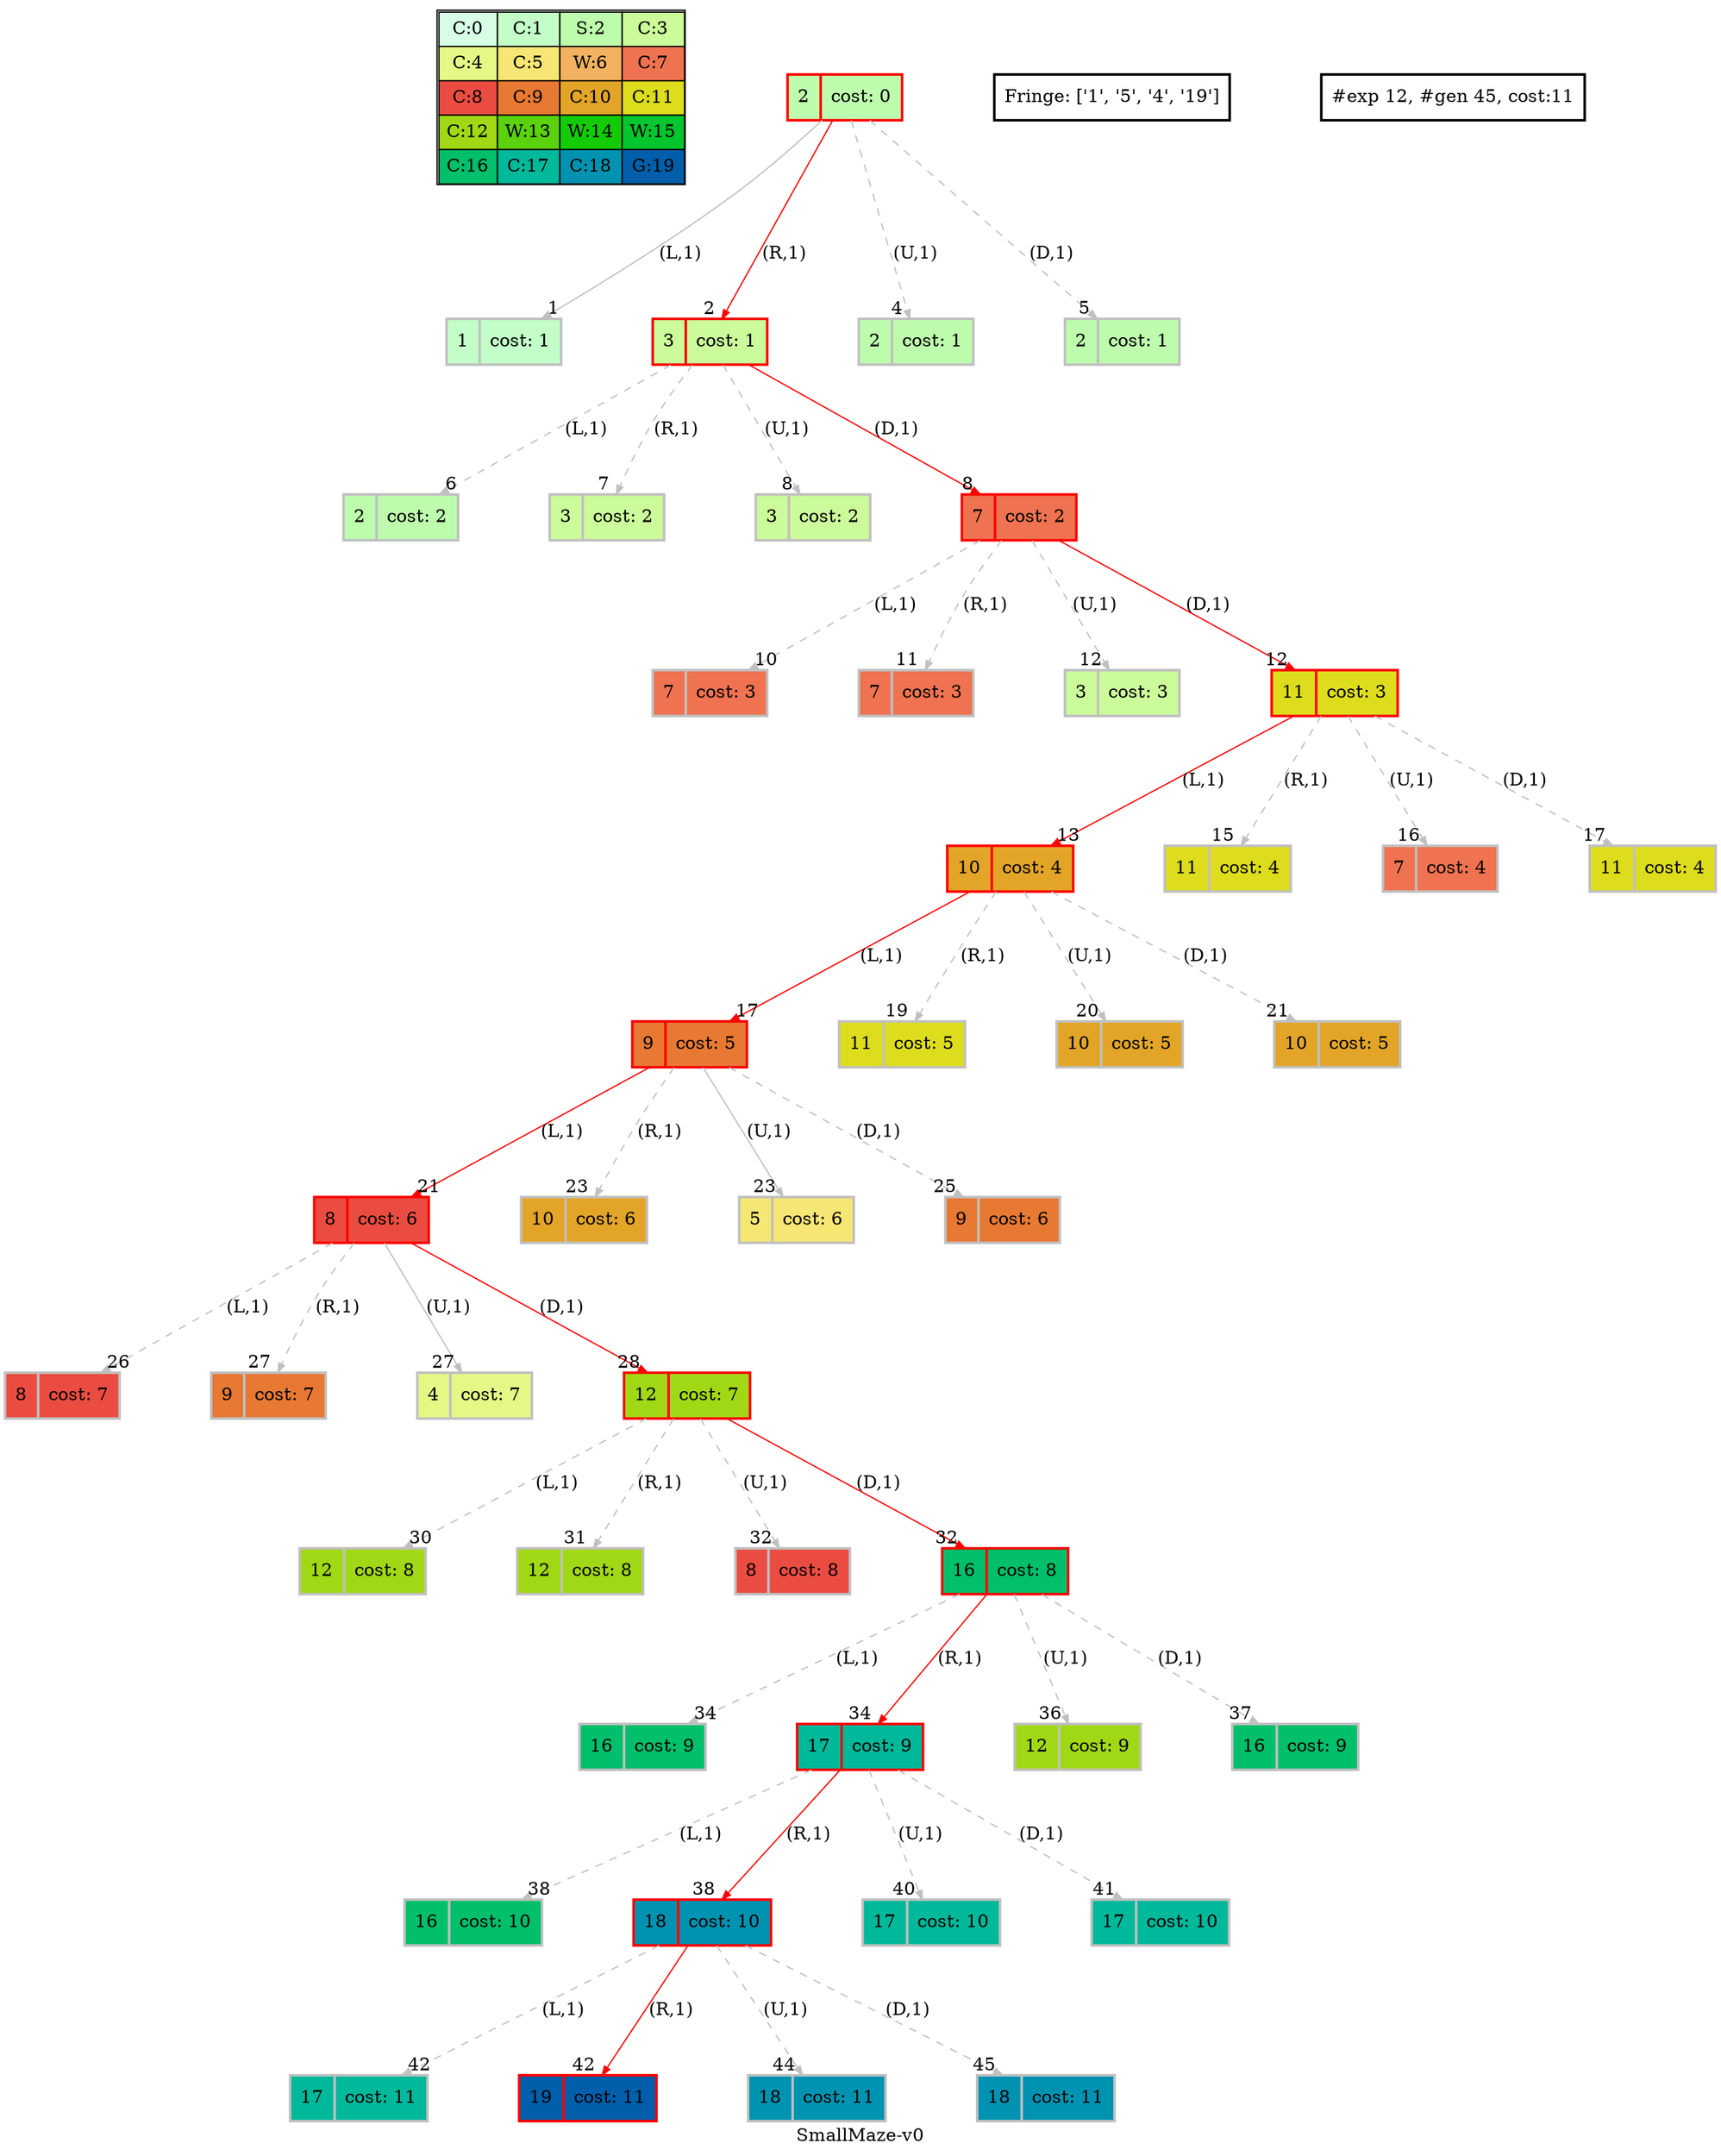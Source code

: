 digraph SmallMaze { label="SmallMaze-v0" nodesep=1 ranksep="1.2" node [shape=record penwidth=2] edge [arrowsize=0.7] 
subgraph MAP {label=Map;map [shape=plaintext label=<<table border="1" cellpadding="5" cellspacing="0" cellborder="1"><tr><td bgcolor="0.39803922 0.15947579 0.99679532 1.        ">C:0</td><td bgcolor="0.35098039 0.23194764 0.99315867 1.        ">C:1</td><td bgcolor="0.29607843 0.31486959 0.98720184 1.        ">S:2</td><td bgcolor="0.24901961 0.38410575 0.98063477 1.        ">C:3</td></tr><tr><td bgcolor="0.19411765 0.46220388 0.97128103 1.        ">C:4</td><td bgcolor="0.14705882 0.52643216 0.96182564 1.        ">C:5</td><td bgcolor="0.09215686 0.59770746 0.94913494 1.        ">W:6</td><td bgcolor="0.0372549  0.66454018 0.93467977 1.        ">C:7</td></tr><tr><td bgcolor="0.00980392 0.71791192 0.92090552 1.        ">C:8</td><td bgcolor="0.06470588 0.77520398 0.9032472  1.        ">C:9</td><td bgcolor="0.11176471 0.81974048 0.88677369 1.        ">C:10</td><td bgcolor="0.16666667 0.8660254  0.8660254  1.        ">C:11</td></tr><tr><td bgcolor="0.21372549 0.9005867  0.84695821 1.        ">C:12</td><td bgcolor="0.26862745 0.93467977 0.82325295 1.        ">W:13</td><td bgcolor="0.32352941 0.96182564 0.79801723 1.        ">W:14</td><td bgcolor="0.37058824 0.97940977 0.77520398 1.        ">W:15</td></tr><tr><td bgcolor="0.4254902  0.99315867 0.74725253 1.        ">C:16</td><td bgcolor="0.47254902 0.99907048 0.72218645 1.        ">C:17</td><td bgcolor="0.52745098 0.99907048 0.69169844 1.        ">C:18</td><td bgcolor="0.5745098  0.99315867 0.66454018 1.        ">G:19</td></tr></table>>]} 
"0_2" [label="<f0>2 |<f1> cost: 0" style=filled color=grey fillcolor="0.29607843 0.31486959 0.98720184 1.        "];  
"0_2" [label="<f0>2 |<f1> cost: 0" style=filled color=black color=red fillcolor="0.29607843 0.31486959 0.98720184 1.        "];  "0_2.1-0" [label="<f0>1 |<f1> cost: 1" style=filled color=grey fillcolor="0.35098039 0.23194764 0.99315867 1.        "];   "0_2" -> "0_2.1-0" [label="(L,1)" headlabel=" 1 " style="" color=grey ];  "0_fr" [label="Fringe: []" shape=box];
"0_2.3-1" [label="<f0>3 |<f1> cost: 1" style=filled color=grey color=red fillcolor="0.24901961 0.38410575 0.98063477 1.        "];   "0_2" -> "0_2.3-1" [label="(R,1)" headlabel=" 2 " style="" color=grey color=red ];  "0_fr" [label="Fringe: ['1']" shape=box];
"0_2.2-2" [label="<f0>2 |<f1> cost: 1" style=filled color=grey fillcolor="0.29607843 0.31486959 0.98720184 1.        "];   "0_2" -> "0_2.2-2" [label="(U,1)" headlabel=" 4 " style="dashed" color=grey ];  "0_fr" [label="Fringe: ['1', '3']" shape=box];
"0_2.2-3" [label="<f0>2 |<f1> cost: 1" style=filled color=grey fillcolor="0.29607843 0.31486959 0.98720184 1.        "];   "0_2" -> "0_2.2-3" [label="(D,1)" headlabel=" 5 " style="dashed" color=grey ];  "0_fr" [label="Fringe: ['1', '3']" shape=box];
"0_2.3.2-0" [label="<f0>2 |<f1> cost: 2" style=filled color=grey fillcolor="0.29607843 0.31486959 0.98720184 1.        "];   "0_2.3-1" -> "0_2.3.2-0" [label="(L,1)" headlabel=" 6 " style="dashed" color=grey ];  "0_fr" [label="Fringe: ['1']" shape=box];
"0_2.3.3-1" [label="<f0>3 |<f1> cost: 2" style=filled color=grey fillcolor="0.24901961 0.38410575 0.98063477 1.        "];   "0_2.3-1" -> "0_2.3.3-1" [label="(R,1)" headlabel=" 7 " style="dashed" color=grey ];  "0_fr" [label="Fringe: ['1']" shape=box];
"0_2.3.3-2" [label="<f0>3 |<f1> cost: 2" style=filled color=grey fillcolor="0.24901961 0.38410575 0.98063477 1.        "];   "0_2.3-1" -> "0_2.3.3-2" [label="(U,1)" headlabel=" 8 " style="dashed" color=grey ];  "0_fr" [label="Fringe: ['1']" shape=box];
"0_2.3-1" [label="<f0>3 |<f1> cost: 1" style=filled color=black color=red fillcolor="0.24901961 0.38410575 0.98063477 1.        "];  "0_2.3.7-3" [label="<f0>7 |<f1> cost: 2" style=filled color=grey color=red fillcolor="0.0372549  0.66454018 0.93467977 1.        "];   "0_2.3-1" -> "0_2.3.7-3" [label="(D,1)" headlabel=" 8 " style="" color=grey color=red ];  "0_fr" [label="Fringe: ['1']" shape=box];
"0_2.3.7.7-0" [label="<f0>7 |<f1> cost: 3" style=filled color=grey fillcolor="0.0372549  0.66454018 0.93467977 1.        "];   "0_2.3.7-3" -> "0_2.3.7.7-0" [label="(L,1)" headlabel=" 10 " style="dashed" color=grey ];  "0_fr" [label="Fringe: ['1']" shape=box];
"0_2.3.7.7-1" [label="<f0>7 |<f1> cost: 3" style=filled color=grey fillcolor="0.0372549  0.66454018 0.93467977 1.        "];   "0_2.3.7-3" -> "0_2.3.7.7-1" [label="(R,1)" headlabel=" 11 " style="dashed" color=grey ];  "0_fr" [label="Fringe: ['1']" shape=box];
"0_2.3.7.3-2" [label="<f0>3 |<f1> cost: 3" style=filled color=grey fillcolor="0.24901961 0.38410575 0.98063477 1.        "];   "0_2.3.7-3" -> "0_2.3.7.3-2" [label="(U,1)" headlabel=" 12 " style="dashed" color=grey ];  "0_fr" [label="Fringe: ['1']" shape=box];
"0_2.3.7-3" [label="<f0>7 |<f1> cost: 2" style=filled color=black color=red fillcolor="0.0372549  0.66454018 0.93467977 1.        "];  "0_2.3.7.11-3" [label="<f0>11 |<f1> cost: 3" style=filled color=grey color=red fillcolor="0.16666667 0.8660254  0.8660254  1.        "];   "0_2.3.7-3" -> "0_2.3.7.11-3" [label="(D,1)" headlabel=" 12 " style="" color=grey color=red ];  "0_fr" [label="Fringe: ['1']" shape=box];
"0_2.3.7.11-3" [label="<f0>11 |<f1> cost: 3" style=filled color=black color=red fillcolor="0.16666667 0.8660254  0.8660254  1.        "];  "0_2.3.7.11.10-0" [label="<f0>10 |<f1> cost: 4" style=filled color=grey color=red fillcolor="0.11176471 0.81974048 0.88677369 1.        "];   "0_2.3.7.11-3" -> "0_2.3.7.11.10-0" [label="(L,1)" headlabel=" 13 " style="" color=grey color=red ];  "0_fr" [label="Fringe: ['1']" shape=box];
"0_2.3.7.11.11-1" [label="<f0>11 |<f1> cost: 4" style=filled color=grey fillcolor="0.16666667 0.8660254  0.8660254  1.        "];   "0_2.3.7.11-3" -> "0_2.3.7.11.11-1" [label="(R,1)" headlabel=" 15 " style="dashed" color=grey ];  "0_fr" [label="Fringe: ['1', '10']" shape=box];
"0_2.3.7.11.7-2" [label="<f0>7 |<f1> cost: 4" style=filled color=grey fillcolor="0.0372549  0.66454018 0.93467977 1.        "];   "0_2.3.7.11-3" -> "0_2.3.7.11.7-2" [label="(U,1)" headlabel=" 16 " style="dashed" color=grey ];  "0_fr" [label="Fringe: ['1', '10']" shape=box];
"0_2.3.7.11.11-3" [label="<f0>11 |<f1> cost: 4" style=filled color=grey fillcolor="0.16666667 0.8660254  0.8660254  1.        "];   "0_2.3.7.11-3" -> "0_2.3.7.11.11-3" [label="(D,1)" headlabel=" 17 " style="dashed" color=grey ];  "0_fr" [label="Fringe: ['1', '10']" shape=box];
"0_2.3.7.11.10-0" [label="<f0>10 |<f1> cost: 4" style=filled color=black color=red fillcolor="0.11176471 0.81974048 0.88677369 1.        "];  "0_2.3.7.11.10.9-0" [label="<f0>9 |<f1> cost: 5" style=filled color=grey color=red fillcolor="0.06470588 0.77520398 0.9032472  1.        "];   "0_2.3.7.11.10-0" -> "0_2.3.7.11.10.9-0" [label="(L,1)" headlabel=" 17 " style="" color=grey color=red ];  "0_fr" [label="Fringe: ['1']" shape=box];
"0_2.3.7.11.10.11-1" [label="<f0>11 |<f1> cost: 5" style=filled color=grey fillcolor="0.16666667 0.8660254  0.8660254  1.        "];   "0_2.3.7.11.10-0" -> "0_2.3.7.11.10.11-1" [label="(R,1)" headlabel=" 19 " style="dashed" color=grey ];  "0_fr" [label="Fringe: ['1', '9']" shape=box];
"0_2.3.7.11.10.10-2" [label="<f0>10 |<f1> cost: 5" style=filled color=grey fillcolor="0.11176471 0.81974048 0.88677369 1.        "];   "0_2.3.7.11.10-0" -> "0_2.3.7.11.10.10-2" [label="(U,1)" headlabel=" 20 " style="dashed" color=grey ];  "0_fr" [label="Fringe: ['1', '9']" shape=box];
"0_2.3.7.11.10.10-3" [label="<f0>10 |<f1> cost: 5" style=filled color=grey fillcolor="0.11176471 0.81974048 0.88677369 1.        "];   "0_2.3.7.11.10-0" -> "0_2.3.7.11.10.10-3" [label="(D,1)" headlabel=" 21 " style="dashed" color=grey ];  "0_fr" [label="Fringe: ['1', '9']" shape=box];
"0_2.3.7.11.10.9-0" [label="<f0>9 |<f1> cost: 5" style=filled color=black color=red fillcolor="0.06470588 0.77520398 0.9032472  1.        "];  "0_2.3.7.11.10.9.8-0" [label="<f0>8 |<f1> cost: 6" style=filled color=grey color=red fillcolor="0.00980392 0.71791192 0.92090552 1.        "];   "0_2.3.7.11.10.9-0" -> "0_2.3.7.11.10.9.8-0" [label="(L,1)" headlabel=" 21 " style="" color=grey color=red ];  "0_fr" [label="Fringe: ['1']" shape=box];
"0_2.3.7.11.10.9.10-1" [label="<f0>10 |<f1> cost: 6" style=filled color=grey fillcolor="0.11176471 0.81974048 0.88677369 1.        "];   "0_2.3.7.11.10.9-0" -> "0_2.3.7.11.10.9.10-1" [label="(R,1)" headlabel=" 23 " style="dashed" color=grey ];  "0_fr" [label="Fringe: ['1', '8']" shape=box];
"0_2.3.7.11.10.9.5-2" [label="<f0>5 |<f1> cost: 6" style=filled color=grey fillcolor="0.14705882 0.52643216 0.96182564 1.        "];   "0_2.3.7.11.10.9-0" -> "0_2.3.7.11.10.9.5-2" [label="(U,1)" headlabel=" 23 " style="" color=grey ];  "0_fr" [label="Fringe: ['1', '8']" shape=box];
"0_2.3.7.11.10.9.9-3" [label="<f0>9 |<f1> cost: 6" style=filled color=grey fillcolor="0.06470588 0.77520398 0.9032472  1.        "];   "0_2.3.7.11.10.9-0" -> "0_2.3.7.11.10.9.9-3" [label="(D,1)" headlabel=" 25 " style="dashed" color=grey ];  "0_fr" [label="Fringe: ['1', '8', '5']" shape=box];
"0_2.3.7.11.10.9.8.8-0" [label="<f0>8 |<f1> cost: 7" style=filled color=grey fillcolor="0.00980392 0.71791192 0.92090552 1.        "];   "0_2.3.7.11.10.9.8-0" -> "0_2.3.7.11.10.9.8.8-0" [label="(L,1)" headlabel=" 26 " style="dashed" color=grey ];  "0_fr" [label="Fringe: ['1', '5']" shape=box];
"0_2.3.7.11.10.9.8.9-1" [label="<f0>9 |<f1> cost: 7" style=filled color=grey fillcolor="0.06470588 0.77520398 0.9032472  1.        "];   "0_2.3.7.11.10.9.8-0" -> "0_2.3.7.11.10.9.8.9-1" [label="(R,1)" headlabel=" 27 " style="dashed" color=grey ];  "0_fr" [label="Fringe: ['1', '5']" shape=box];
"0_2.3.7.11.10.9.8-0" [label="<f0>8 |<f1> cost: 6" style=filled color=black color=red fillcolor="0.00980392 0.71791192 0.92090552 1.        "];  "0_2.3.7.11.10.9.8.4-2" [label="<f0>4 |<f1> cost: 7" style=filled color=grey fillcolor="0.19411765 0.46220388 0.97128103 1.        "];   "0_2.3.7.11.10.9.8-0" -> "0_2.3.7.11.10.9.8.4-2" [label="(U,1)" headlabel=" 27 " style="" color=grey ];  "0_fr" [label="Fringe: ['1', '5']" shape=box];
"0_2.3.7.11.10.9.8.12-3" [label="<f0>12 |<f1> cost: 7" style=filled color=grey color=red fillcolor="0.21372549 0.9005867  0.84695821 1.        "];   "0_2.3.7.11.10.9.8-0" -> "0_2.3.7.11.10.9.8.12-3" [label="(D,1)" headlabel=" 28 " style="" color=grey color=red ];  "0_fr" [label="Fringe: ['1', '5', '4']" shape=box];
"0_2.3.7.11.10.9.8.12.12-0" [label="<f0>12 |<f1> cost: 8" style=filled color=grey fillcolor="0.21372549 0.9005867  0.84695821 1.        "];   "0_2.3.7.11.10.9.8.12-3" -> "0_2.3.7.11.10.9.8.12.12-0" [label="(L,1)" headlabel=" 30 " style="dashed" color=grey ];  "0_fr" [label="Fringe: ['1', '5', '4']" shape=box];
"0_2.3.7.11.10.9.8.12.12-1" [label="<f0>12 |<f1> cost: 8" style=filled color=grey fillcolor="0.21372549 0.9005867  0.84695821 1.        "];   "0_2.3.7.11.10.9.8.12-3" -> "0_2.3.7.11.10.9.8.12.12-1" [label="(R,1)" headlabel=" 31 " style="dashed" color=grey ];  "0_fr" [label="Fringe: ['1', '5', '4']" shape=box];
"0_2.3.7.11.10.9.8.12.8-2" [label="<f0>8 |<f1> cost: 8" style=filled color=grey fillcolor="0.00980392 0.71791192 0.92090552 1.        "];   "0_2.3.7.11.10.9.8.12-3" -> "0_2.3.7.11.10.9.8.12.8-2" [label="(U,1)" headlabel=" 32 " style="dashed" color=grey ];  "0_fr" [label="Fringe: ['1', '5', '4']" shape=box];
"0_2.3.7.11.10.9.8.12-3" [label="<f0>12 |<f1> cost: 7" style=filled color=black color=red fillcolor="0.21372549 0.9005867  0.84695821 1.        "];  "0_2.3.7.11.10.9.8.12.16-3" [label="<f0>16 |<f1> cost: 8" style=filled color=grey color=red fillcolor="0.4254902  0.99315867 0.74725253 1.        "];   "0_2.3.7.11.10.9.8.12-3" -> "0_2.3.7.11.10.9.8.12.16-3" [label="(D,1)" headlabel=" 32 " style="" color=grey color=red ];  "0_fr" [label="Fringe: ['1', '5', '4']" shape=box];
"0_2.3.7.11.10.9.8.12.16.16-0" [label="<f0>16 |<f1> cost: 9" style=filled color=grey fillcolor="0.4254902  0.99315867 0.74725253 1.        "];   "0_2.3.7.11.10.9.8.12.16-3" -> "0_2.3.7.11.10.9.8.12.16.16-0" [label="(L,1)" headlabel=" 34 " style="dashed" color=grey ];  "0_fr" [label="Fringe: ['1', '5', '4']" shape=box];
"0_2.3.7.11.10.9.8.12.16-3" [label="<f0>16 |<f1> cost: 8" style=filled color=black color=red fillcolor="0.4254902  0.99315867 0.74725253 1.        "];  "0_2.3.7.11.10.9.8.12.16.17-1" [label="<f0>17 |<f1> cost: 9" style=filled color=grey color=red fillcolor="0.47254902 0.99907048 0.72218645 1.        "];   "0_2.3.7.11.10.9.8.12.16-3" -> "0_2.3.7.11.10.9.8.12.16.17-1" [label="(R,1)" headlabel=" 34 " style="" color=grey color=red ];  "0_fr" [label="Fringe: ['1', '5', '4']" shape=box];
"0_2.3.7.11.10.9.8.12.16.12-2" [label="<f0>12 |<f1> cost: 9" style=filled color=grey fillcolor="0.21372549 0.9005867  0.84695821 1.        "];   "0_2.3.7.11.10.9.8.12.16-3" -> "0_2.3.7.11.10.9.8.12.16.12-2" [label="(U,1)" headlabel=" 36 " style="dashed" color=grey ];  "0_fr" [label="Fringe: ['1', '5', '4', '17']" shape=box];
"0_2.3.7.11.10.9.8.12.16.16-3" [label="<f0>16 |<f1> cost: 9" style=filled color=grey fillcolor="0.4254902  0.99315867 0.74725253 1.        "];   "0_2.3.7.11.10.9.8.12.16-3" -> "0_2.3.7.11.10.9.8.12.16.16-3" [label="(D,1)" headlabel=" 37 " style="dashed" color=grey ];  "0_fr" [label="Fringe: ['1', '5', '4', '17']" shape=box];
"0_2.3.7.11.10.9.8.12.16.17.16-0" [label="<f0>16 |<f1> cost: 10" style=filled color=grey fillcolor="0.4254902  0.99315867 0.74725253 1.        "];   "0_2.3.7.11.10.9.8.12.16.17-1" -> "0_2.3.7.11.10.9.8.12.16.17.16-0" [label="(L,1)" headlabel=" 38 " style="dashed" color=grey ];  "0_fr" [label="Fringe: ['1', '5', '4']" shape=box];
"0_2.3.7.11.10.9.8.12.16.17-1" [label="<f0>17 |<f1> cost: 9" style=filled color=black color=red fillcolor="0.47254902 0.99907048 0.72218645 1.        "];  "0_2.3.7.11.10.9.8.12.16.17.18-1" [label="<f0>18 |<f1> cost: 10" style=filled color=grey color=red fillcolor="0.52745098 0.99907048 0.69169844 1.        "];   "0_2.3.7.11.10.9.8.12.16.17-1" -> "0_2.3.7.11.10.9.8.12.16.17.18-1" [label="(R,1)" headlabel=" 38 " style="" color=grey color=red ];  "0_fr" [label="Fringe: ['1', '5', '4']" shape=box];
"0_2.3.7.11.10.9.8.12.16.17.17-2" [label="<f0>17 |<f1> cost: 10" style=filled color=grey fillcolor="0.47254902 0.99907048 0.72218645 1.        "];   "0_2.3.7.11.10.9.8.12.16.17-1" -> "0_2.3.7.11.10.9.8.12.16.17.17-2" [label="(U,1)" headlabel=" 40 " style="dashed" color=grey ];  "0_fr" [label="Fringe: ['1', '5', '4', '18']" shape=box];
"0_2.3.7.11.10.9.8.12.16.17.17-3" [label="<f0>17 |<f1> cost: 10" style=filled color=grey fillcolor="0.47254902 0.99907048 0.72218645 1.        "];   "0_2.3.7.11.10.9.8.12.16.17-1" -> "0_2.3.7.11.10.9.8.12.16.17.17-3" [label="(D,1)" headlabel=" 41 " style="dashed" color=grey ];  "0_fr" [label="Fringe: ['1', '5', '4', '18']" shape=box];
"0_2.3.7.11.10.9.8.12.16.17.18.17-0" [label="<f0>17 |<f1> cost: 11" style=filled color=grey fillcolor="0.47254902 0.99907048 0.72218645 1.        "];   "0_2.3.7.11.10.9.8.12.16.17.18-1" -> "0_2.3.7.11.10.9.8.12.16.17.18.17-0" [label="(L,1)" headlabel=" 42 " style="dashed" color=grey ];  "0_fr" [label="Fringe: ['1', '5', '4']" shape=box];
"0_2.3.7.11.10.9.8.12.16.17.18-1" [label="<f0>18 |<f1> cost: 10" style=filled color=black color=red fillcolor="0.52745098 0.99907048 0.69169844 1.        "];  "0_2.3.7.11.10.9.8.12.16.17.18.19-1" [label="<f0>19 |<f1> cost: 11" style=filled color=black color=red fillcolor="0.5745098  0.99315867 0.66454018 1.        "]; /*GOALSTATE*/  "0_2.3.7.11.10.9.8.12.16.17.18-1" -> "0_2.3.7.11.10.9.8.12.16.17.18.19-1" [label="(R,1)" headlabel=" 42 " style="" color=grey color=red ];  "0_fr" [label="Fringe: ['1', '5', '4']" shape=box];
"0_2.3.7.11.10.9.8.12.16.17.18.18-2" [label="<f0>18 |<f1> cost: 11" style=filled color=grey fillcolor="0.52745098 0.99907048 0.69169844 1.        "];   "0_2.3.7.11.10.9.8.12.16.17.18-1" -> "0_2.3.7.11.10.9.8.12.16.17.18.18-2" [label="(U,1)" headlabel=" 44 " style="dashed" color=grey ];  "0_fr" [label="Fringe: ['1', '5', '4', '19']" shape=box];
"0_2.3.7.11.10.9.8.12.16.17.18.18-3" [label="<f0>18 |<f1> cost: 11" style=filled color=grey fillcolor="0.52745098 0.99907048 0.69169844 1.        "];   "0_2.3.7.11.10.9.8.12.16.17.18-1" -> "0_2.3.7.11.10.9.8.12.16.17.18.18-3" [label="(D,1)" headlabel=" 45 " style="dashed" color=grey ];  "0_fr" [label="Fringe: ['1', '5', '4', '19']" shape=box]
"#exp 12, #gen 45, cost:11" [ shape=box ]; }
